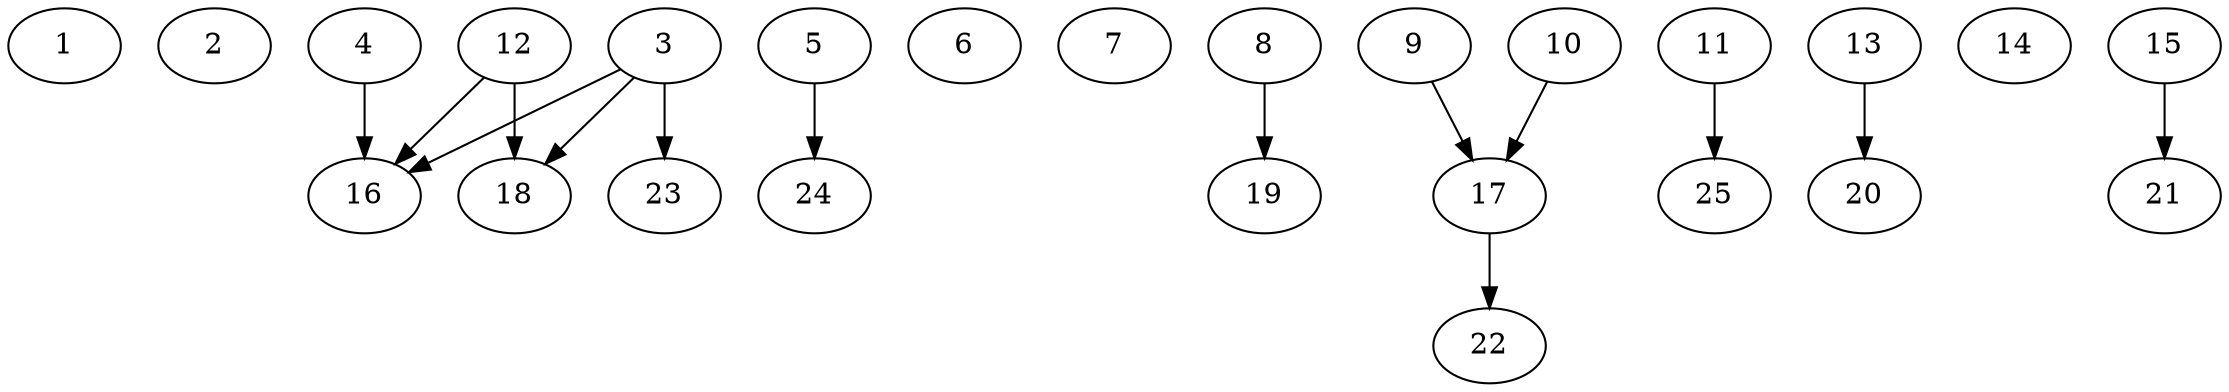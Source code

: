 // DAG automatically generated by daggen at Tue Jul 18 11:30:58 2017
// ./daggen --dot -n 25 --fat 0.8 --regular 0.2 --density 0.2 --jump 4 
digraph G {
  1 [size="68719476736", alpha="0.03"]
  2 [size="2023671945", alpha="0.07"]
  3 [size="301398218565", alpha="0.12"]
  3 -> 16 [size ="411041792"]
  3 -> 18 [size ="411041792"]
  3 -> 23 [size ="411041792"]
  4 [size="134217728000", alpha="0.01"]
  4 -> 16 [size ="209715200"]
  5 [size="368293445632", alpha="0.12"]
  5 -> 24 [size ="411041792"]
  6 [size="5934694906", alpha="0.09"]
  7 [size="782757789696", alpha="0.08"]
  8 [size="426702830073", alpha="0.15"]
  8 -> 19 [size ="301989888"]
  9 [size="97574900038", alpha="0.09"]
  9 -> 17 [size ="75497472"]
  10 [size="1073741824000", alpha="0.13"]
  10 -> 17 [size ="838860800"]
  11 [size="549755813888", alpha="0.02"]
  11 -> 25 [size ="536870912"]
  12 [size="5876406579", alpha="0.04"]
  12 -> 16 [size ="411041792"]
  12 -> 18 [size ="411041792"]
  13 [size="13083524491", alpha="0.03"]
  13 -> 20 [size ="679477248"]
  14 [size="368293445632", alpha="0.08"]
  15 [size="424991254428", alpha="0.03"]
  15 -> 21 [size ="536870912"]
  16 [size="68719476736", alpha="0.09"]
  17 [size="231928233984", alpha="0.10"]
  17 -> 22 [size ="301989888"]
  18 [size="8589934592", alpha="0.16"]
  19 [size="134217728000", alpha="0.01"]
  20 [size="100248955328", alpha="0.07"]
  21 [size="68719476736", alpha="0.17"]
  22 [size="1073741824000", alpha="0.12"]
  23 [size="3176919194", alpha="0.15"]
  24 [size="22849491928", alpha="0.05"]
  25 [size="67022978273", alpha="0.10"]
}
